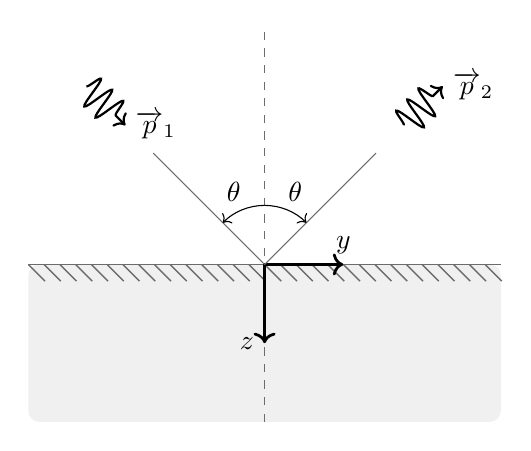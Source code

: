 \begin{tikzpicture}[
    media/.style={font={\footnotesize\sffamily}},
    wave/.style={
      decorate,decoration={snake,post length=1.4mm,amplitude=2mm,
        segment length=2mm},thick},
    interface/.style={
      % The border decoration is a path replacing decorator.
      % For the interface style we want to draw the original path.
      % The postaction option is therefore used to ensure that the
      % border decoration is drawn *after* the original path.
      postaction={draw,decorate,decoration={border,angle=-45,
          amplitude=0.3cm,segment length=2mm}}},
  ]
  \sf
  % Colors
  \definecolor{red}{RGB}{221,42,43}
  \definecolor{green}{RGB}{132,184,24}
  \definecolor{blue}{RGB}{0,51,153}
  \definecolor{orange}{RGB}{192,128,64}
  \definecolor{gray}{RGB}{107,108,110}

  % Round rectangle
  \fill[gray!10,rounded corners] (-3,-2) rectangle (3,0);
  %% % Interface
  \draw[gray,line width=.5pt,interface](-3,0)--(3,0);
  % Vertical dashed line
  \draw[dashed,gray](0,-2)--(0,3);
  % Coordinates system
  %%\draw(0,0.15)node[above]{$x$};
  \draw[<->,line width=1pt] (1,0) node[above]{$y$}-|(0,-1) node[left]{$z$};
  % Incidence
  \draw[->,wave]
  (135:3.2cm)--(135:2.5cm)node[right]{$\overrightarrow{p}_1$};
  \draw[gray](0:0cm)--(135:2cm);
  \path (0,0)++(113:1cm)node{$\theta$};
  \draw[->](0,0.75)arc(90:135:.75cm);
  %% % Transmission
  %% \draw[->,wave]
  %% (-30:2.5cm)--(-30:3.2cm)node[right]{$f^+$};
  %% \draw[gray](0:0cm)--(-30:2cm);
  %% \path (0,0)++(-60:1cm)node{$\theta$};
  %% \draw[->] (0,-0.75) arc (-90:-30:.75cm);
  % Reflection
  \draw[->,wave]
  (45:2.5cm)--(45:3.2cm)node[right]{$\overrightarrow{p}_2$};
  %% \path (0,0)++(-22:1.75cm) node{$\psi$};
  \draw[gray](0:0cm)--(45:2cm);
  \path (0,0)++(67:1cm)node{$\theta$};
  \draw[->](0,0.75)arc(90:45:.75cm);

  %% % $x$ axis
  %% \filldraw[fill=white,line width=1pt](0,0)circle(.12cm);
  %% \draw[line width=.6pt] (0,0)
  %% +(-135:.12cm) -- +(45:.12cm)
  %% +(-45:.12cm) -- +(135:.12cm);

\end{tikzpicture}
%% Configure (x)emacs for this file ...
%% Local Variables:
%% mode: latex
%% End:
